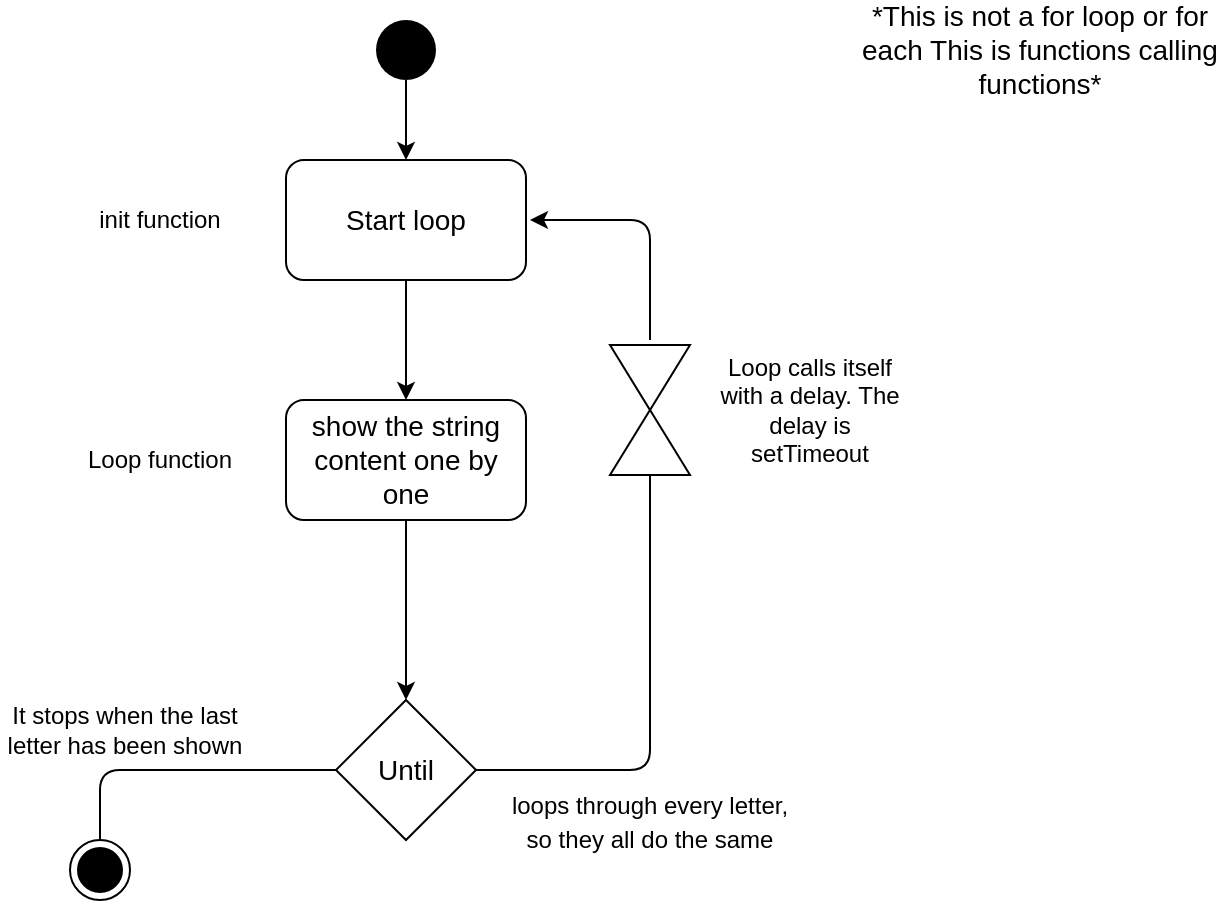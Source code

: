 <mxfile>
    <diagram id="mpQW_TbzOoGSJRlXHpCt" name="Page-1">
        <mxGraphModel dx="552" dy="520" grid="1" gridSize="10" guides="1" tooltips="1" connect="1" arrows="1" fold="1" page="1" pageScale="1" pageWidth="827" pageHeight="1169" math="0" shadow="0">
            <root>
                <mxCell id="0"/>
                <mxCell id="1" parent="0"/>
                <mxCell id="2" value="" style="ellipse;fillColor=#000000;strokeColor=none;" vertex="1" parent="1">
                    <mxGeometry x="383" y="30" width="30" height="30" as="geometry"/>
                </mxCell>
                <mxCell id="3" value="&lt;font style=&quot;font-size: 14px&quot;&gt;Start loop&lt;/font&gt;" style="rounded=1;whiteSpace=wrap;html=1;" vertex="1" parent="1">
                    <mxGeometry x="338" y="100" width="120" height="60" as="geometry"/>
                </mxCell>
                <mxCell id="4" value="" style="endArrow=classic;html=1;exitX=0.5;exitY=1;exitDx=0;exitDy=0;entryX=0.5;entryY=0;entryDx=0;entryDy=0;" edge="1" parent="1" source="2" target="3">
                    <mxGeometry width="50" height="50" relative="1" as="geometry">
                        <mxPoint x="458" y="80" as="sourcePoint"/>
                        <mxPoint x="508" y="30" as="targetPoint"/>
                    </mxGeometry>
                </mxCell>
                <mxCell id="5" value="init function" style="text;html=1;strokeColor=none;fillColor=none;align=center;verticalAlign=middle;whiteSpace=wrap;rounded=0;" vertex="1" parent="1">
                    <mxGeometry x="230" y="115" width="90" height="30" as="geometry"/>
                </mxCell>
                <mxCell id="7" value="" style="endArrow=classic;html=1;fontSize=14;exitX=0.5;exitY=1;exitDx=0;exitDy=0;entryX=0.5;entryY=0;entryDx=0;entryDy=0;" edge="1" parent="1" source="3" target="28">
                    <mxGeometry width="50" height="50" relative="1" as="geometry">
                        <mxPoint x="550" y="420" as="sourcePoint"/>
                        <mxPoint x="398" y="200" as="targetPoint"/>
                    </mxGeometry>
                </mxCell>
                <mxCell id="14" value="Until" style="rhombus;whiteSpace=wrap;html=1;fontSize=14;" vertex="1" parent="1">
                    <mxGeometry x="363" y="370" width="70" height="70" as="geometry"/>
                </mxCell>
                <mxCell id="16" value="" style="shape=collate;whiteSpace=wrap;html=1;fontSize=14;" vertex="1" parent="1">
                    <mxGeometry x="500" y="192.5" width="40" height="65" as="geometry"/>
                </mxCell>
                <mxCell id="17" value="" style="endArrow=none;html=1;fontSize=14;exitX=1;exitY=0.5;exitDx=0;exitDy=0;entryX=0.5;entryY=1;entryDx=0;entryDy=0;" edge="1" parent="1" source="14" target="16">
                    <mxGeometry width="50" height="50" relative="1" as="geometry">
                        <mxPoint x="490" y="340" as="sourcePoint"/>
                        <mxPoint x="540" y="290" as="targetPoint"/>
                        <Array as="points">
                            <mxPoint x="520" y="405"/>
                        </Array>
                    </mxGeometry>
                </mxCell>
                <mxCell id="18" value="" style="endArrow=classic;html=1;fontSize=14;" edge="1" parent="1">
                    <mxGeometry width="50" height="50" relative="1" as="geometry">
                        <mxPoint x="520" y="190" as="sourcePoint"/>
                        <mxPoint x="460" y="130" as="targetPoint"/>
                        <Array as="points">
                            <mxPoint x="520" y="130"/>
                        </Array>
                    </mxGeometry>
                </mxCell>
                <mxCell id="19" value="" style="ellipse;html=1;shape=endState;fillColor=#000000;strokeColor=#000000;fontSize=14;" vertex="1" parent="1">
                    <mxGeometry x="230" y="440" width="30" height="30" as="geometry"/>
                </mxCell>
                <mxCell id="20" value="" style="endArrow=none;html=1;fontSize=14;entryX=0;entryY=0.5;entryDx=0;entryDy=0;exitX=0.5;exitY=0;exitDx=0;exitDy=0;" edge="1" parent="1" source="19" target="14">
                    <mxGeometry width="50" height="50" relative="1" as="geometry">
                        <mxPoint x="250" y="430" as="sourcePoint"/>
                        <mxPoint x="300" y="380" as="targetPoint"/>
                        <Array as="points">
                            <mxPoint x="245" y="405"/>
                        </Array>
                    </mxGeometry>
                </mxCell>
                <mxCell id="21" value="&lt;font style=&quot;font-size: 12px&quot;&gt;loops through every letter, so they all do the same&lt;/font&gt;" style="text;html=1;strokeColor=none;fillColor=none;align=center;verticalAlign=middle;whiteSpace=wrap;rounded=0;fontSize=14;" vertex="1" parent="1">
                    <mxGeometry x="445" y="410" width="150" height="40" as="geometry"/>
                </mxCell>
                <mxCell id="22" value="It stops when the last letter has been shown" style="text;html=1;strokeColor=none;fillColor=none;align=center;verticalAlign=middle;whiteSpace=wrap;rounded=0;fontSize=12;" vertex="1" parent="1">
                    <mxGeometry x="195" y="370" width="125" height="30" as="geometry"/>
                </mxCell>
                <mxCell id="23" value="Loop calls itself with a delay. The delay is setTimeout" style="text;html=1;strokeColor=none;fillColor=none;align=center;verticalAlign=middle;whiteSpace=wrap;rounded=0;fontSize=12;" vertex="1" parent="1">
                    <mxGeometry x="550" y="190" width="100" height="70" as="geometry"/>
                </mxCell>
                <mxCell id="26" value="&lt;font style=&quot;font-size: 14px&quot;&gt;*This is not a for loop or for each This is functions calling functions*&lt;/font&gt;" style="text;html=1;strokeColor=none;fillColor=none;align=center;verticalAlign=middle;whiteSpace=wrap;rounded=0;fontSize=12;" vertex="1" parent="1">
                    <mxGeometry x="620" y="20" width="190" height="50" as="geometry"/>
                </mxCell>
                <mxCell id="27" value="Loop function" style="text;html=1;strokeColor=none;fillColor=none;align=center;verticalAlign=middle;whiteSpace=wrap;rounded=0;" vertex="1" parent="1">
                    <mxGeometry x="230" y="235" width="90" height="30" as="geometry"/>
                </mxCell>
                <mxCell id="28" value="&lt;font style=&quot;font-size: 14px&quot;&gt;show the string content one by one&lt;/font&gt;" style="rounded=1;whiteSpace=wrap;html=1;" vertex="1" parent="1">
                    <mxGeometry x="338" y="220" width="120" height="60" as="geometry"/>
                </mxCell>
                <mxCell id="29" value="" style="endArrow=classic;html=1;fontSize=14;exitX=0.5;exitY=1;exitDx=0;exitDy=0;entryX=0.5;entryY=0;entryDx=0;entryDy=0;" edge="1" parent="1" source="28" target="14">
                    <mxGeometry width="50" height="50" relative="1" as="geometry">
                        <mxPoint x="420" y="280" as="sourcePoint"/>
                        <mxPoint x="470" y="230" as="targetPoint"/>
                    </mxGeometry>
                </mxCell>
            </root>
        </mxGraphModel>
    </diagram>
</mxfile>